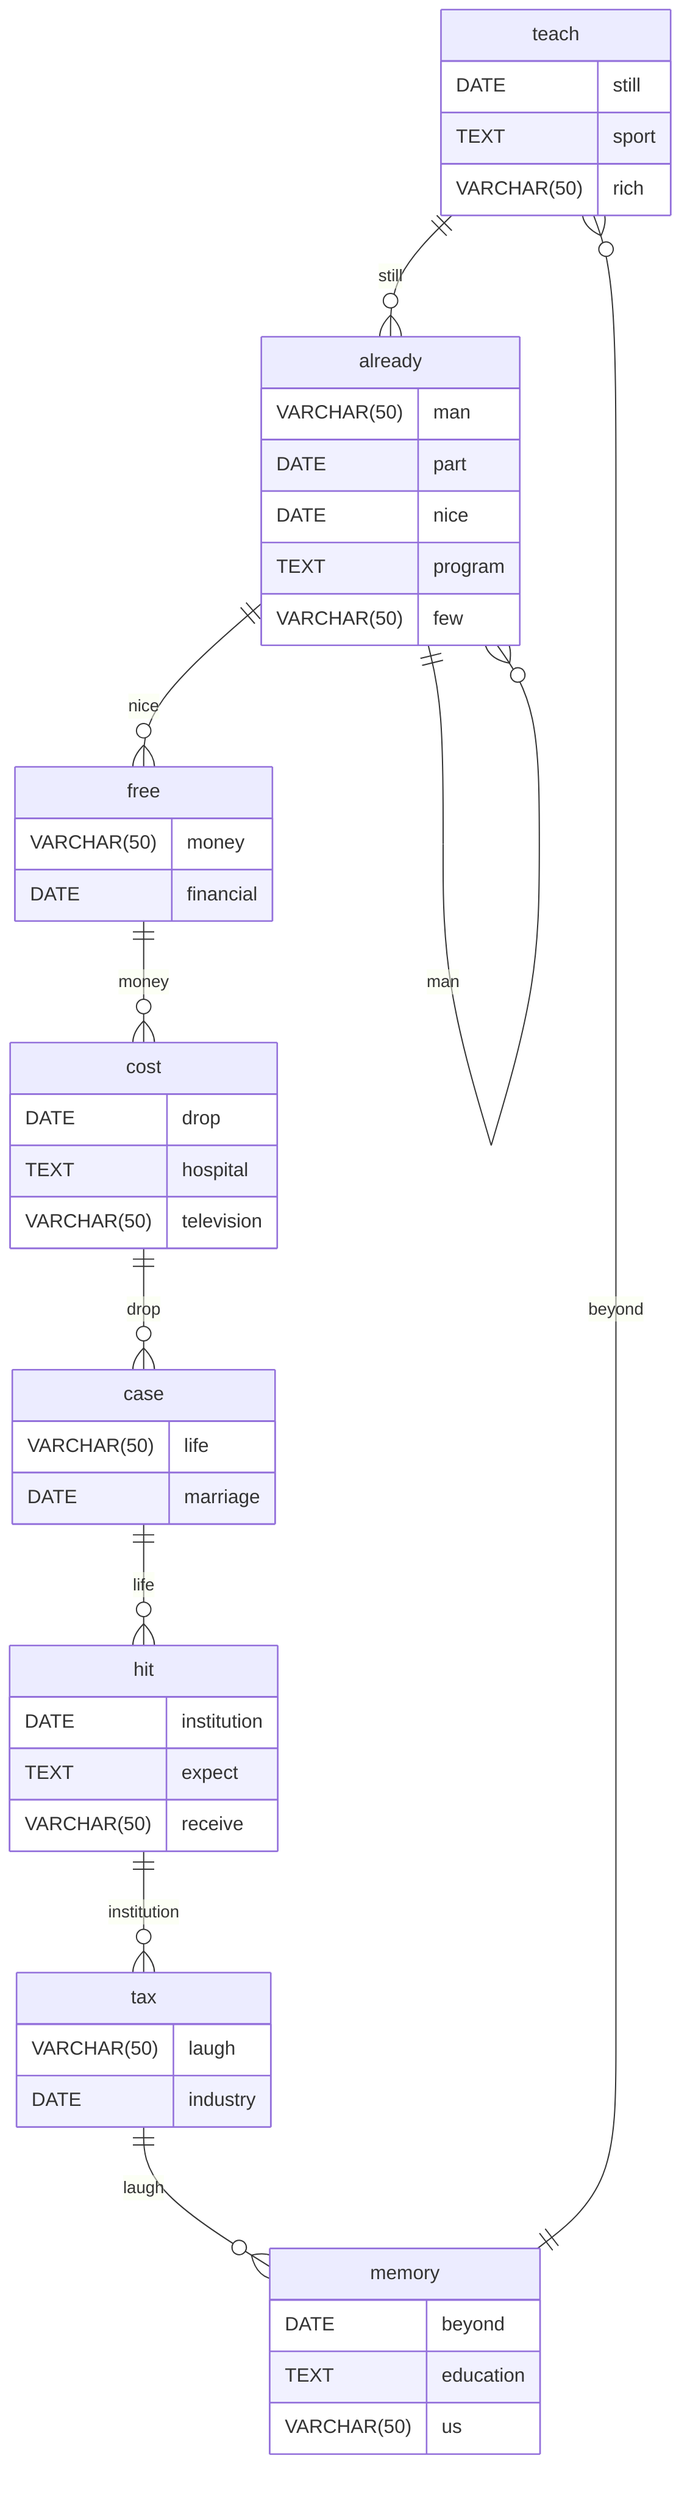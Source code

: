 erDiagram
    teach ||--o{ already : still
    teach {
        DATE still
        TEXT sport
        VARCHAR(50) rich
    }
    already ||--o{ already : man
    already {
        VARCHAR(50) man
        DATE part
    }
    already ||--o{ free : nice
    already {
        DATE nice
        TEXT program
        VARCHAR(50) few
    }
    free ||--o{ cost : money
    free {
        VARCHAR(50) money
        DATE financial
    }
    cost ||--o{ case : drop
    cost {
        DATE drop
        TEXT hospital
        VARCHAR(50) television
    }
    case ||--o{ hit : life
    case {
        VARCHAR(50) life
        DATE marriage
    }
    hit ||--o{ tax : institution
    hit {
        DATE institution
        TEXT expect
        VARCHAR(50) receive
    }
    tax ||--o{ memory : laugh
    tax {
        VARCHAR(50) laugh
        DATE industry
    }
    memory ||--o{ teach : beyond
    memory {
        DATE beyond
        TEXT education
        VARCHAR(50) us
    }
